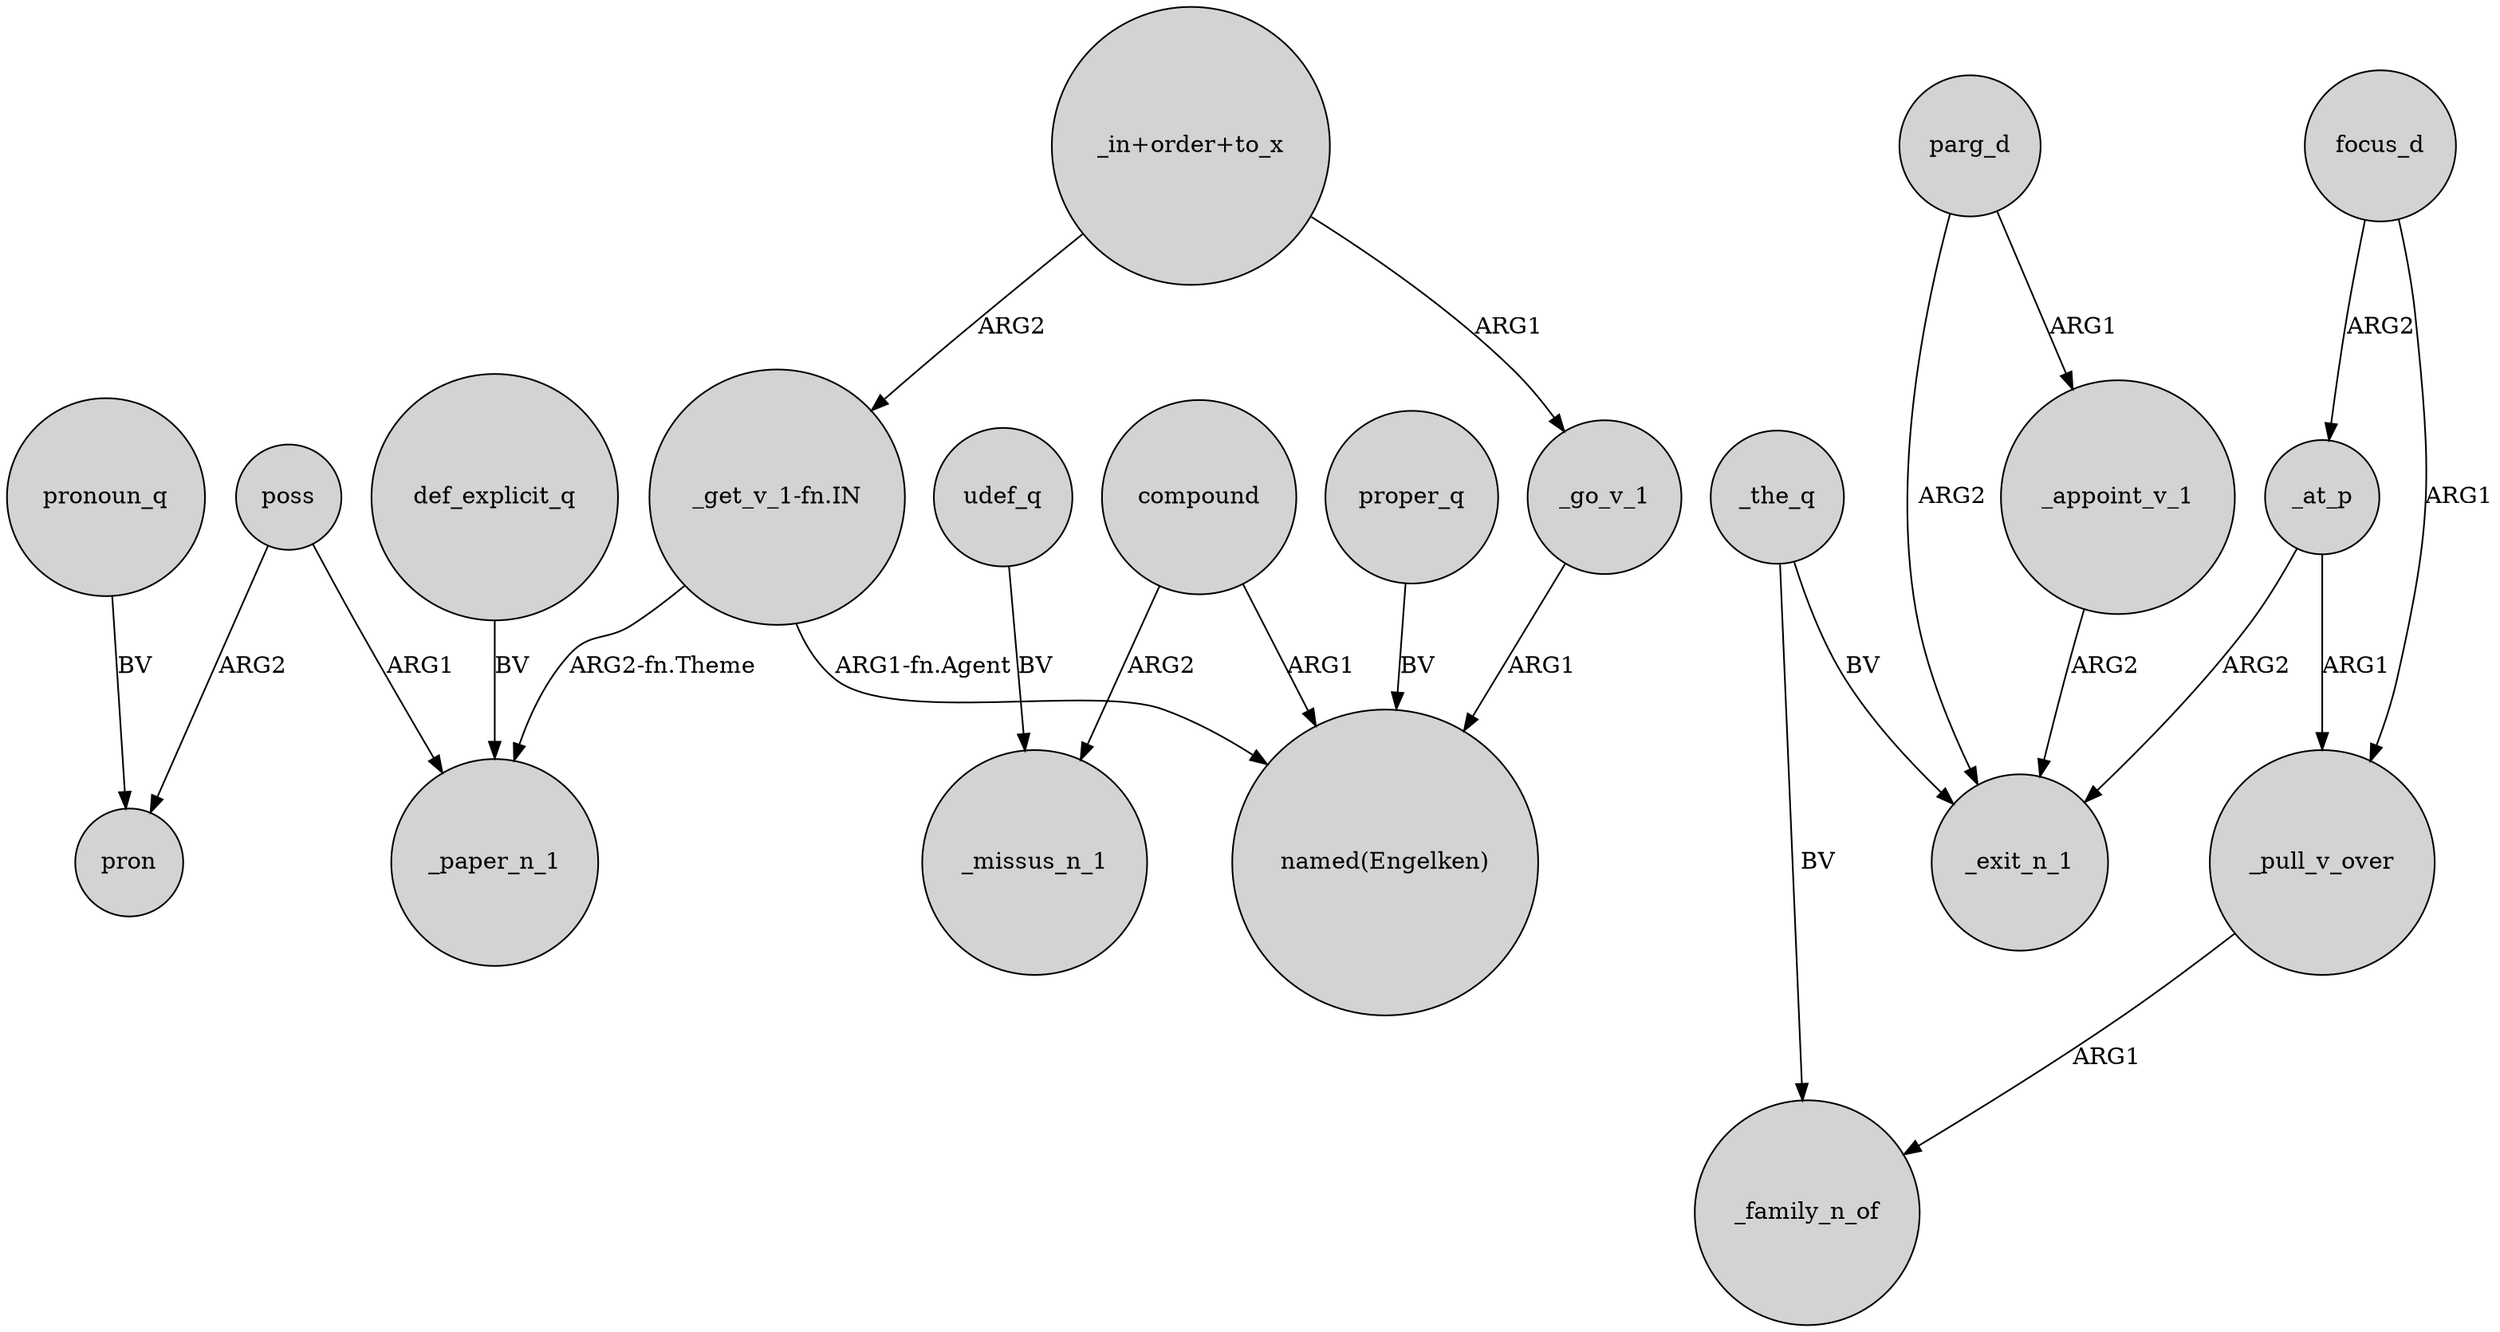 digraph {
	node [shape=circle style=filled]
	"_get_v_1-fn.IN" -> _paper_n_1 [label="ARG2-fn.Theme"]
	compound -> "named(Engelken)" [label=ARG1]
	poss -> pron [label=ARG2]
	_at_p -> _pull_v_over [label=ARG1]
	poss -> _paper_n_1 [label=ARG1]
	def_explicit_q -> _paper_n_1 [label=BV]
	_the_q -> _exit_n_1 [label=BV]
	compound -> _missus_n_1 [label=ARG2]
	_the_q -> _family_n_of [label=BV]
	focus_d -> _at_p [label=ARG2]
	udef_q -> _missus_n_1 [label=BV]
	"_in+order+to_x" -> "_get_v_1-fn.IN" [label=ARG2]
	pronoun_q -> pron [label=BV]
	parg_d -> _exit_n_1 [label=ARG2]
	"_in+order+to_x" -> _go_v_1 [label=ARG1]
	_appoint_v_1 -> _exit_n_1 [label=ARG2]
	parg_d -> _appoint_v_1 [label=ARG1]
	_at_p -> _exit_n_1 [label=ARG2]
	proper_q -> "named(Engelken)" [label=BV]
	"_get_v_1-fn.IN" -> "named(Engelken)" [label="ARG1-fn.Agent"]
	_go_v_1 -> "named(Engelken)" [label=ARG1]
	focus_d -> _pull_v_over [label=ARG1]
	_pull_v_over -> _family_n_of [label=ARG1]
}
